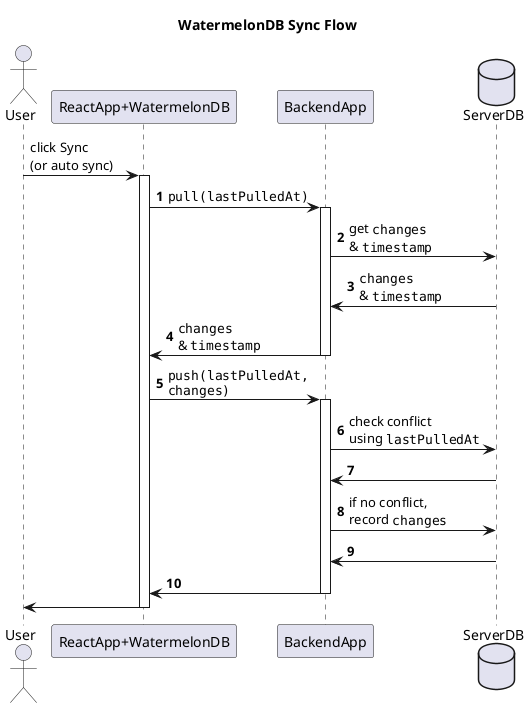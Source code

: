 @startuml
title WatermelonDB Sync Flow

actor User

participant "ReactApp+WatermelonDB" as ReactApp
participant BackendApp
database ServerDB

User -> ReactApp : click Sync\n(or auto sync)
activate ReactApp

autonumber

ReactApp -> BackendApp : ""pull(lastPulledAt)""
activate BackendApp

BackendApp -> ServerDB : get ""changes"" \n& ""timestamp""
ServerDB -> BackendApp : ""changes"" \n& ""timestamp""

BackendApp -> ReactApp : ""changes"" \n& ""timestamp""
deactivate BackendApp

ReactApp -> BackendApp : ""push(lastPulledAt,""\n""changes)""
activate BackendApp

BackendApp -> ServerDB : check conflict\nusing ""lastPulledAt""
ServerDB -> BackendApp

BackendApp -> ServerDB : if no conflict,\nrecord ""changes""
ServerDB -> BackendApp

BackendApp -> ReactApp
deactivate BackendApp

autonumber stop

ReactApp -> User
deactivate ReactApp

@enduml